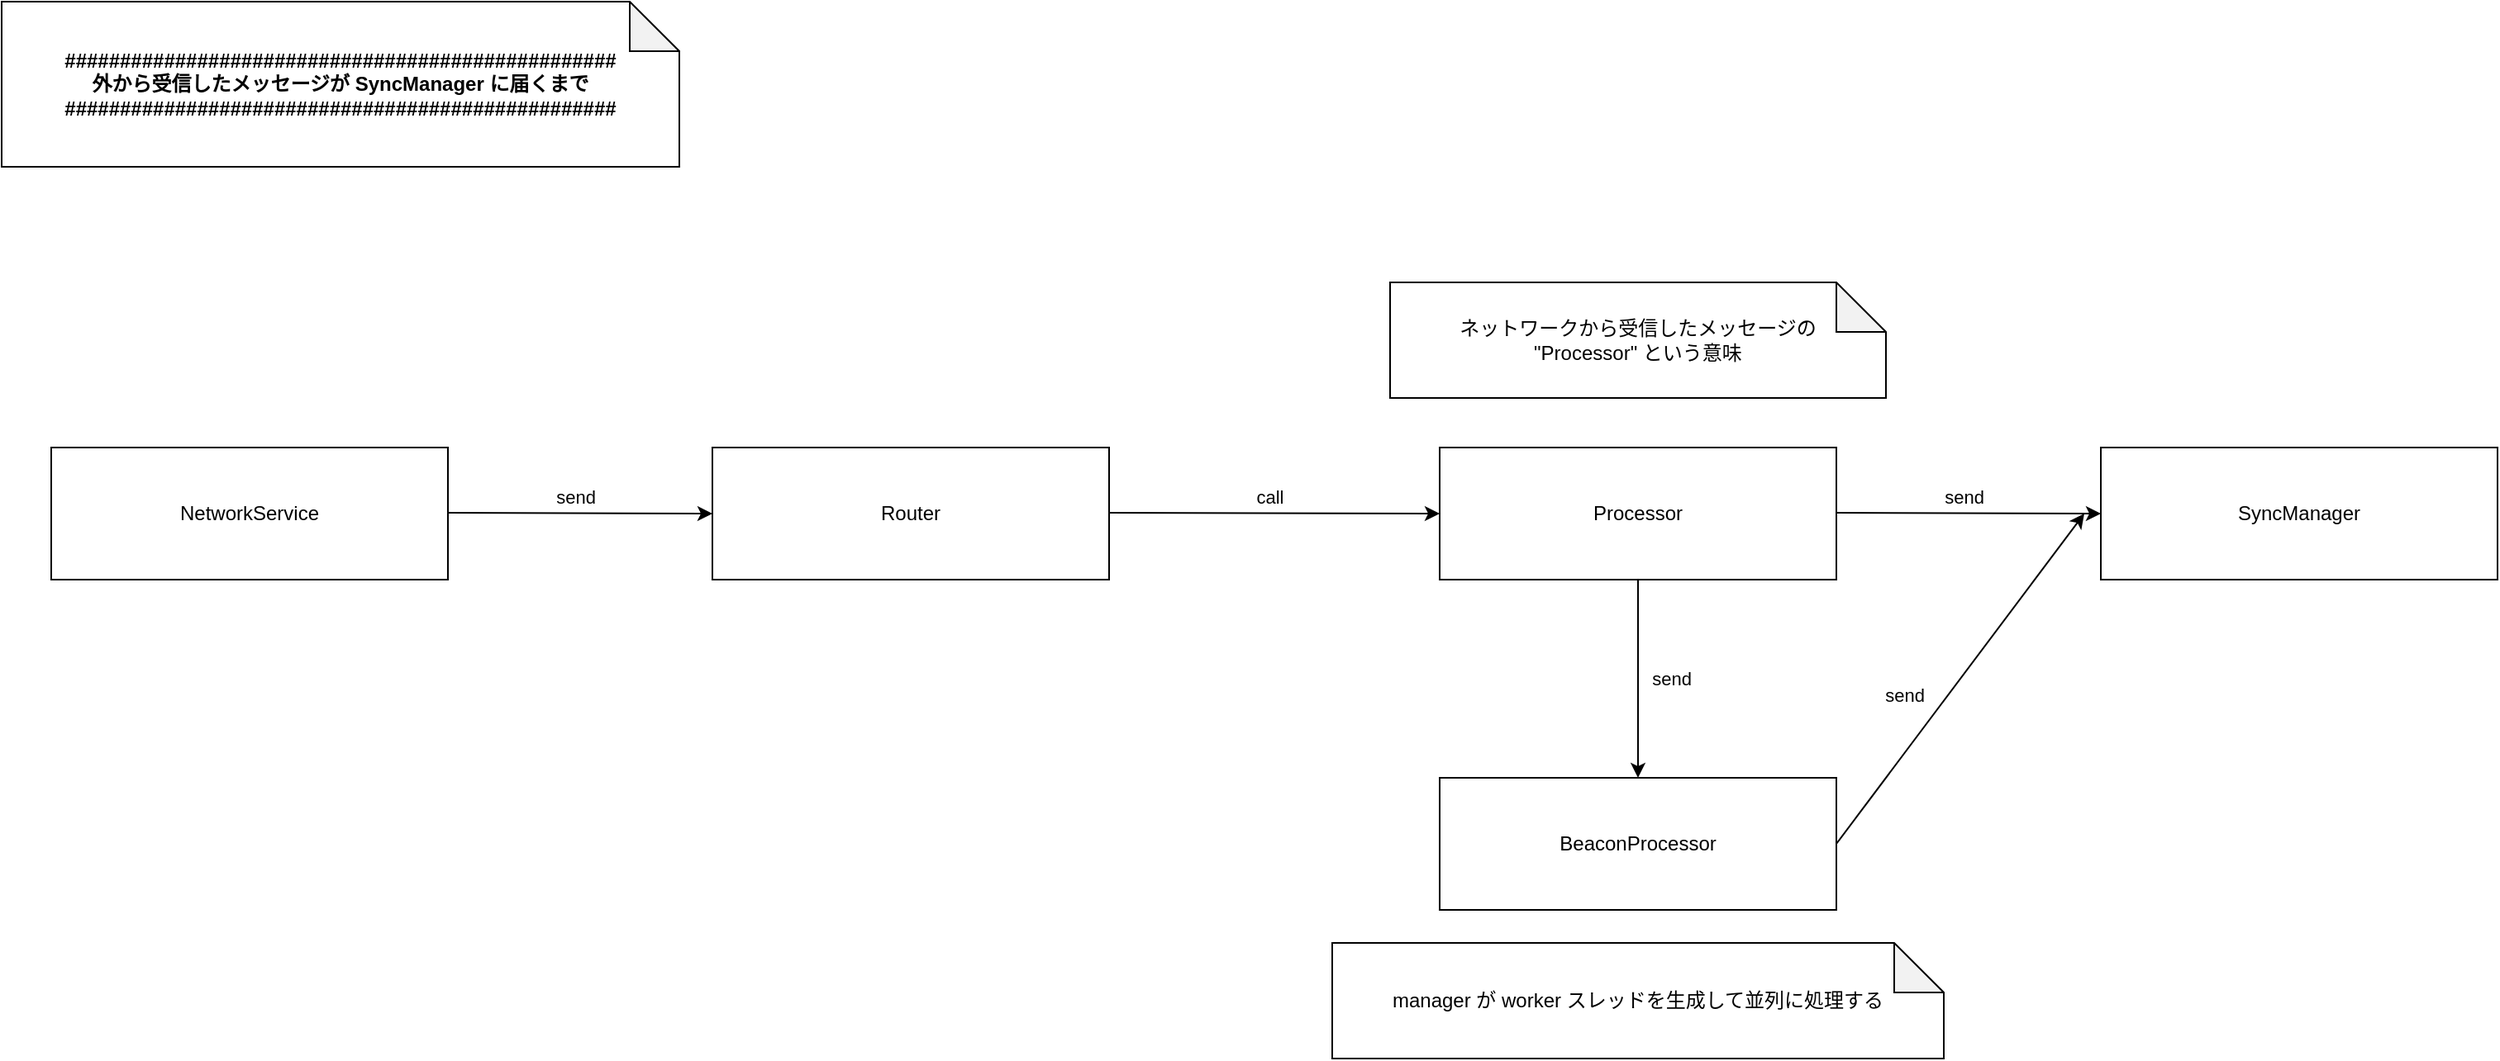 <mxfile>
    <diagram id="T8pmpTCMuDaPm9wjzUCa" name="Page-1">
        <mxGraphModel dx="1747" dy="1595" grid="1" gridSize="10" guides="1" tooltips="1" connect="1" arrows="1" fold="1" page="1" pageScale="1" pageWidth="827" pageHeight="1169" background="none" math="0" shadow="0">
            <root>
                <mxCell id="0"/>
                <mxCell id="1" parent="0"/>
                <mxCell id="2" value="NetworkService" style="rounded=0;whiteSpace=wrap;html=1;" parent="1" vertex="1">
                    <mxGeometry x="40" y="280" width="240" height="80" as="geometry"/>
                </mxCell>
                <mxCell id="8" value="" style="endArrow=classic;html=1;entryX=0;entryY=0.5;entryDx=0;entryDy=0;" parent="1" edge="1" target="68">
                    <mxGeometry width="50" height="50" relative="1" as="geometry">
                        <mxPoint x="280" y="319.5" as="sourcePoint"/>
                        <mxPoint x="750" y="319.5" as="targetPoint"/>
                    </mxGeometry>
                </mxCell>
                <mxCell id="9" value="send" style="edgeLabel;html=1;align=center;verticalAlign=middle;resizable=0;points=[];" parent="8" vertex="1" connectable="0">
                    <mxGeometry x="-0.037" y="1" relative="1" as="geometry">
                        <mxPoint y="-9" as="offset"/>
                    </mxGeometry>
                </mxCell>
                <mxCell id="11" value="##################################################&lt;br&gt;外から受信したメッセージが SyncManager に届くまで&lt;br&gt;##################################################" style="shape=note;whiteSpace=wrap;html=1;backgroundOutline=1;darkOpacity=0.05;fontStyle=1" parent="1" vertex="1">
                    <mxGeometry x="10" y="10" width="410" height="100" as="geometry"/>
                </mxCell>
                <mxCell id="30" value="&lt;span style=&quot;font-weight: 400&quot;&gt;ネットワークから受信したメッセージの&lt;br&gt;&lt;/span&gt;&lt;span style=&quot;font-weight: normal&quot;&gt;&quot;Processor&quot; という意味&lt;/span&gt;" style="shape=note;whiteSpace=wrap;html=1;backgroundOutline=1;darkOpacity=0.05;fontStyle=1" parent="1" vertex="1">
                    <mxGeometry x="850" y="180" width="300" height="70" as="geometry"/>
                </mxCell>
                <mxCell id="68" value="Router" style="rounded=0;whiteSpace=wrap;html=1;" vertex="1" parent="1">
                    <mxGeometry x="440" y="280" width="240" height="80" as="geometry"/>
                </mxCell>
                <mxCell id="69" value="Processor" style="rounded=0;whiteSpace=wrap;html=1;" vertex="1" parent="1">
                    <mxGeometry x="880" y="280" width="240" height="80" as="geometry"/>
                </mxCell>
                <mxCell id="70" value="" style="endArrow=classic;html=1;entryX=0;entryY=0.5;entryDx=0;entryDy=0;" edge="1" parent="1">
                    <mxGeometry width="50" height="50" relative="1" as="geometry">
                        <mxPoint x="680" y="319.5" as="sourcePoint"/>
                        <mxPoint x="880" y="320" as="targetPoint"/>
                    </mxGeometry>
                </mxCell>
                <mxCell id="71" value="call" style="edgeLabel;html=1;align=center;verticalAlign=middle;resizable=0;points=[];" vertex="1" connectable="0" parent="70">
                    <mxGeometry x="-0.037" y="1" relative="1" as="geometry">
                        <mxPoint y="-9" as="offset"/>
                    </mxGeometry>
                </mxCell>
                <mxCell id="72" value="BeaconProcessor" style="rounded=0;whiteSpace=wrap;html=1;" vertex="1" parent="1">
                    <mxGeometry x="880" y="480" width="240" height="80" as="geometry"/>
                </mxCell>
                <mxCell id="73" value="" style="endArrow=classic;html=1;entryX=0.5;entryY=0;entryDx=0;entryDy=0;exitX=0.5;exitY=1;exitDx=0;exitDy=0;" edge="1" parent="1" source="69" target="72">
                    <mxGeometry width="50" height="50" relative="1" as="geometry">
                        <mxPoint x="730" y="329.5" as="sourcePoint"/>
                        <mxPoint x="930" y="330" as="targetPoint"/>
                    </mxGeometry>
                </mxCell>
                <mxCell id="74" value="send" style="edgeLabel;html=1;align=center;verticalAlign=middle;resizable=0;points=[];" vertex="1" connectable="0" parent="73">
                    <mxGeometry x="-0.037" y="1" relative="1" as="geometry">
                        <mxPoint x="19" y="2" as="offset"/>
                    </mxGeometry>
                </mxCell>
                <mxCell id="75" value="SyncManager" style="rounded=0;whiteSpace=wrap;html=1;" vertex="1" parent="1">
                    <mxGeometry x="1280" y="280" width="240" height="80" as="geometry"/>
                </mxCell>
                <mxCell id="76" value="" style="endArrow=classic;html=1;" edge="1" parent="1">
                    <mxGeometry width="50" height="50" relative="1" as="geometry">
                        <mxPoint x="1120" y="319.5" as="sourcePoint"/>
                        <mxPoint x="1280" y="320" as="targetPoint"/>
                    </mxGeometry>
                </mxCell>
                <mxCell id="77" value="send" style="edgeLabel;html=1;align=center;verticalAlign=middle;resizable=0;points=[];" vertex="1" connectable="0" parent="76">
                    <mxGeometry x="-0.037" y="1" relative="1" as="geometry">
                        <mxPoint y="-9" as="offset"/>
                    </mxGeometry>
                </mxCell>
                <mxCell id="78" value="" style="endArrow=classic;html=1;exitX=1;exitY=0.5;exitDx=0;exitDy=0;" edge="1" parent="1" source="72">
                    <mxGeometry width="50" height="50" relative="1" as="geometry">
                        <mxPoint x="1130" y="329.5" as="sourcePoint"/>
                        <mxPoint x="1270" y="320" as="targetPoint"/>
                    </mxGeometry>
                </mxCell>
                <mxCell id="79" value="send" style="edgeLabel;html=1;align=center;verticalAlign=middle;resizable=0;points=[];" vertex="1" connectable="0" parent="78">
                    <mxGeometry x="-0.037" y="1" relative="1" as="geometry">
                        <mxPoint x="-31" y="7" as="offset"/>
                    </mxGeometry>
                </mxCell>
                <mxCell id="80" value="&lt;span style=&quot;font-weight: 400&quot;&gt;manager が worker スレッドを生成して並列に処理する&lt;/span&gt;" style="shape=note;whiteSpace=wrap;html=1;backgroundOutline=1;darkOpacity=0.05;fontStyle=1" vertex="1" parent="1">
                    <mxGeometry x="815" y="580" width="370" height="70" as="geometry"/>
                </mxCell>
            </root>
        </mxGraphModel>
    </diagram>
</mxfile>